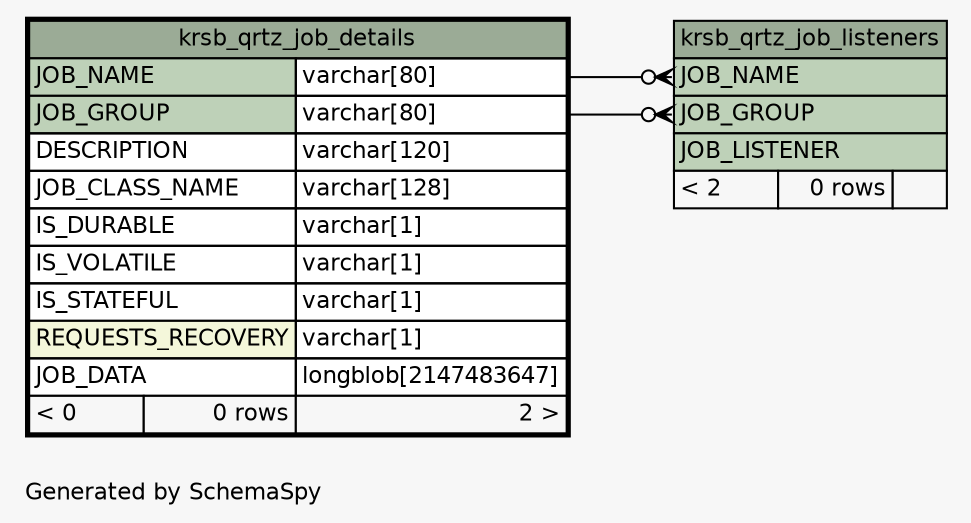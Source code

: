 // dot 2.28.0 on Mac OS X 10.7.2
// SchemaSpy rev 590
digraph "oneDegreeRelationshipsDiagram" {
  graph [
    rankdir="RL"
    bgcolor="#f7f7f7"
    label="\nGenerated by SchemaSpy"
    labeljust="l"
    nodesep="0.18"
    ranksep="0.46"
    fontname="Helvetica"
    fontsize="11"
  ];
  node [
    fontname="Helvetica"
    fontsize="11"
    shape="plaintext"
  ];
  edge [
    arrowsize="0.8"
  ];
  "krsb_qrtz_job_listeners":"JOB_GROUP":w -> "krsb_qrtz_job_details":"JOB_GROUP.type":e [arrowhead=none dir=back arrowtail=crowodot];
  "krsb_qrtz_job_listeners":"JOB_NAME":w -> "krsb_qrtz_job_details":"JOB_NAME.type":e [arrowhead=none dir=back arrowtail=crowodot];
  "krsb_qrtz_job_details" [
    label=<
    <TABLE BORDER="2" CELLBORDER="1" CELLSPACING="0" BGCOLOR="#ffffff">
      <TR><TD COLSPAN="3" BGCOLOR="#9bab96" ALIGN="CENTER">krsb_qrtz_job_details</TD></TR>
      <TR><TD PORT="JOB_NAME" COLSPAN="2" BGCOLOR="#bed1b8" ALIGN="LEFT">JOB_NAME</TD><TD PORT="JOB_NAME.type" ALIGN="LEFT">varchar[80]</TD></TR>
      <TR><TD PORT="JOB_GROUP" COLSPAN="2" BGCOLOR="#bed1b8" ALIGN="LEFT">JOB_GROUP</TD><TD PORT="JOB_GROUP.type" ALIGN="LEFT">varchar[80]</TD></TR>
      <TR><TD PORT="DESCRIPTION" COLSPAN="2" ALIGN="LEFT">DESCRIPTION</TD><TD PORT="DESCRIPTION.type" ALIGN="LEFT">varchar[120]</TD></TR>
      <TR><TD PORT="JOB_CLASS_NAME" COLSPAN="2" ALIGN="LEFT">JOB_CLASS_NAME</TD><TD PORT="JOB_CLASS_NAME.type" ALIGN="LEFT">varchar[128]</TD></TR>
      <TR><TD PORT="IS_DURABLE" COLSPAN="2" ALIGN="LEFT">IS_DURABLE</TD><TD PORT="IS_DURABLE.type" ALIGN="LEFT">varchar[1]</TD></TR>
      <TR><TD PORT="IS_VOLATILE" COLSPAN="2" ALIGN="LEFT">IS_VOLATILE</TD><TD PORT="IS_VOLATILE.type" ALIGN="LEFT">varchar[1]</TD></TR>
      <TR><TD PORT="IS_STATEFUL" COLSPAN="2" ALIGN="LEFT">IS_STATEFUL</TD><TD PORT="IS_STATEFUL.type" ALIGN="LEFT">varchar[1]</TD></TR>
      <TR><TD PORT="REQUESTS_RECOVERY" COLSPAN="2" BGCOLOR="#f4f7da" ALIGN="LEFT">REQUESTS_RECOVERY</TD><TD PORT="REQUESTS_RECOVERY.type" ALIGN="LEFT">varchar[1]</TD></TR>
      <TR><TD PORT="JOB_DATA" COLSPAN="2" ALIGN="LEFT">JOB_DATA</TD><TD PORT="JOB_DATA.type" ALIGN="LEFT">longblob[2147483647]</TD></TR>
      <TR><TD ALIGN="LEFT" BGCOLOR="#f7f7f7">&lt; 0</TD><TD ALIGN="RIGHT" BGCOLOR="#f7f7f7">0 rows</TD><TD ALIGN="RIGHT" BGCOLOR="#f7f7f7">2 &gt;</TD></TR>
    </TABLE>>
    URL="krsb_qrtz_job_details.html"
    tooltip="krsb_qrtz_job_details"
  ];
  "krsb_qrtz_job_listeners" [
    label=<
    <TABLE BORDER="0" CELLBORDER="1" CELLSPACING="0" BGCOLOR="#ffffff">
      <TR><TD COLSPAN="3" BGCOLOR="#9bab96" ALIGN="CENTER">krsb_qrtz_job_listeners</TD></TR>
      <TR><TD PORT="JOB_NAME" COLSPAN="3" BGCOLOR="#bed1b8" ALIGN="LEFT">JOB_NAME</TD></TR>
      <TR><TD PORT="JOB_GROUP" COLSPAN="3" BGCOLOR="#bed1b8" ALIGN="LEFT">JOB_GROUP</TD></TR>
      <TR><TD PORT="JOB_LISTENER" COLSPAN="3" BGCOLOR="#bed1b8" ALIGN="LEFT">JOB_LISTENER</TD></TR>
      <TR><TD ALIGN="LEFT" BGCOLOR="#f7f7f7">&lt; 2</TD><TD ALIGN="RIGHT" BGCOLOR="#f7f7f7">0 rows</TD><TD ALIGN="RIGHT" BGCOLOR="#f7f7f7">  </TD></TR>
    </TABLE>>
    URL="krsb_qrtz_job_listeners.html"
    tooltip="krsb_qrtz_job_listeners"
  ];
}
